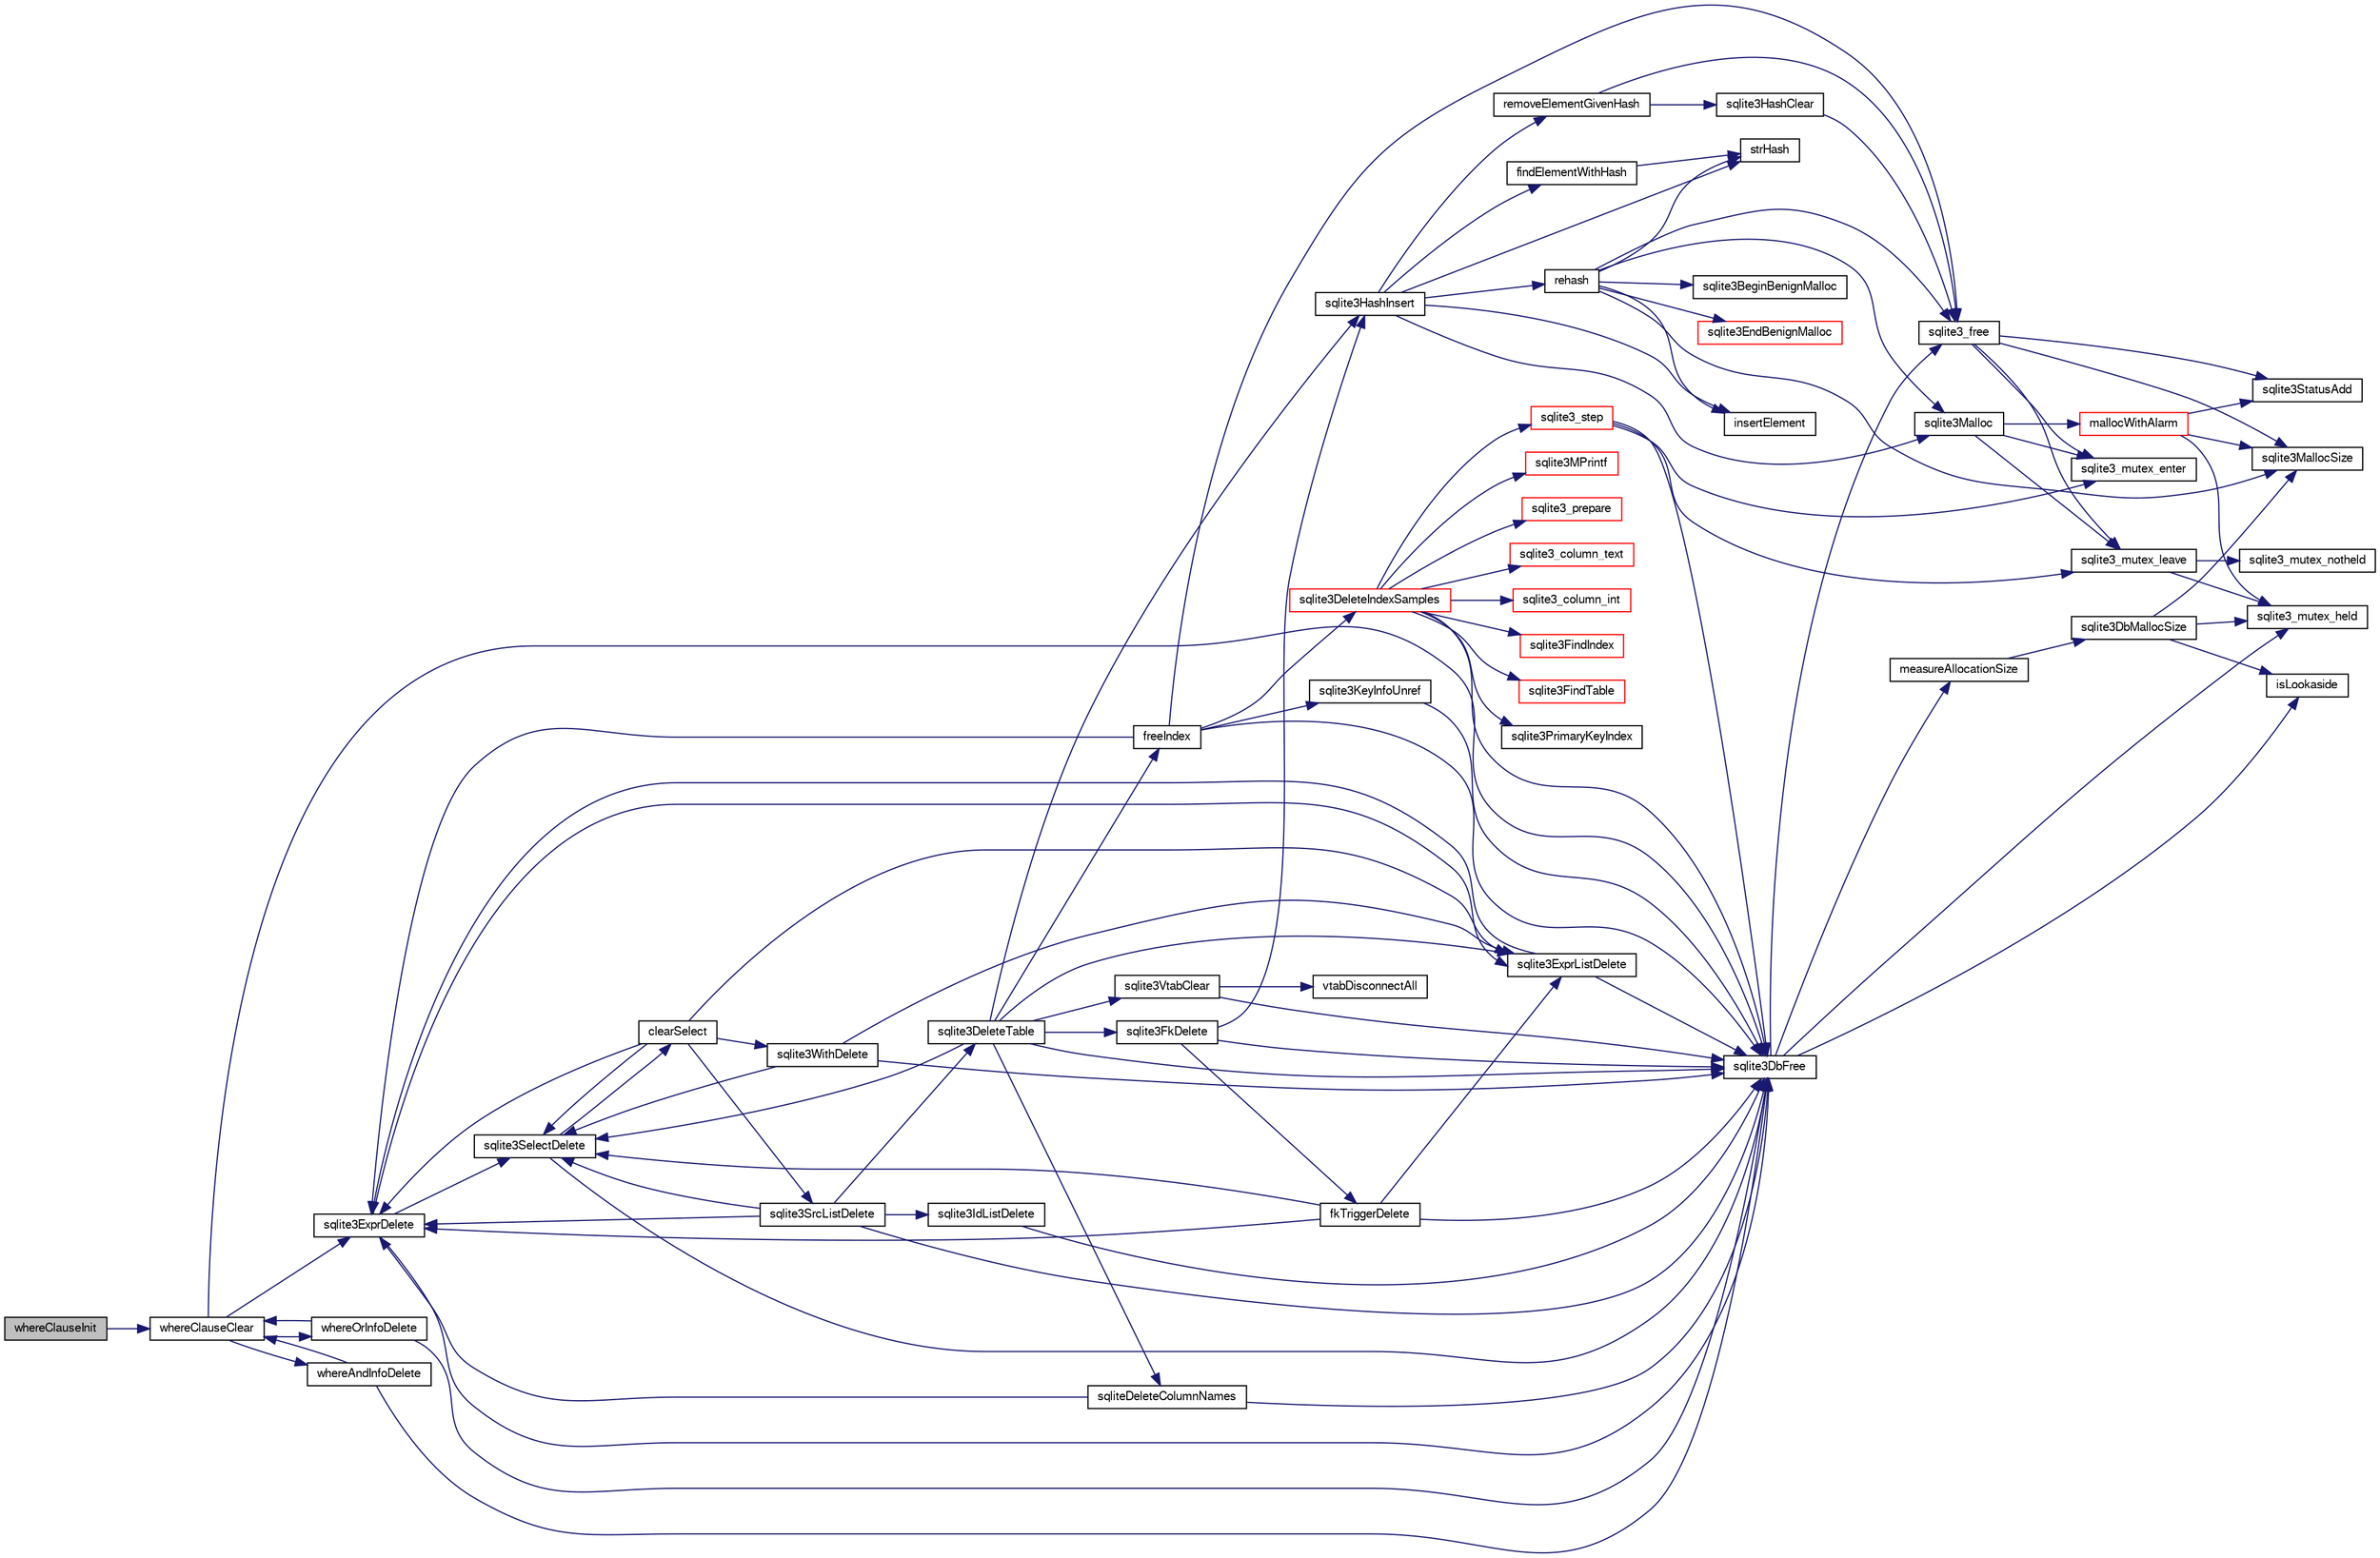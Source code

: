digraph "whereClauseInit"
{
  edge [fontname="FreeSans",fontsize="10",labelfontname="FreeSans",labelfontsize="10"];
  node [fontname="FreeSans",fontsize="10",shape=record];
  rankdir="LR";
  Node908729 [label="whereClauseInit",height=0.2,width=0.4,color="black", fillcolor="grey75", style="filled", fontcolor="black"];
  Node908729 -> Node908730 [color="midnightblue",fontsize="10",style="solid",fontname="FreeSans"];
  Node908730 [label="whereClauseClear",height=0.2,width=0.4,color="black", fillcolor="white", style="filled",URL="$sqlite3_8c.html#ab3f2c30e5f80a4735c7bfcfe0b91eaa7"];
  Node908730 -> Node908731 [color="midnightblue",fontsize="10",style="solid",fontname="FreeSans"];
  Node908731 [label="sqlite3ExprDelete",height=0.2,width=0.4,color="black", fillcolor="white", style="filled",URL="$sqlite3_8c.html#ae4e21ab5918e0428fbaa9e615dceb309"];
  Node908731 -> Node908732 [color="midnightblue",fontsize="10",style="solid",fontname="FreeSans"];
  Node908732 [label="sqlite3DbFree",height=0.2,width=0.4,color="black", fillcolor="white", style="filled",URL="$sqlite3_8c.html#ac70ab821a6607b4a1b909582dc37a069"];
  Node908732 -> Node908733 [color="midnightblue",fontsize="10",style="solid",fontname="FreeSans"];
  Node908733 [label="sqlite3_mutex_held",height=0.2,width=0.4,color="black", fillcolor="white", style="filled",URL="$sqlite3_8c.html#acf77da68932b6bc163c5e68547ecc3e7"];
  Node908732 -> Node908734 [color="midnightblue",fontsize="10",style="solid",fontname="FreeSans"];
  Node908734 [label="measureAllocationSize",height=0.2,width=0.4,color="black", fillcolor="white", style="filled",URL="$sqlite3_8c.html#a45731e644a22fdb756e2b6337224217a"];
  Node908734 -> Node908735 [color="midnightblue",fontsize="10",style="solid",fontname="FreeSans"];
  Node908735 [label="sqlite3DbMallocSize",height=0.2,width=0.4,color="black", fillcolor="white", style="filled",URL="$sqlite3_8c.html#aa397e5a8a03495203a0767abf0a71f86"];
  Node908735 -> Node908736 [color="midnightblue",fontsize="10",style="solid",fontname="FreeSans"];
  Node908736 [label="sqlite3MallocSize",height=0.2,width=0.4,color="black", fillcolor="white", style="filled",URL="$sqlite3_8c.html#acf5d2a5f35270bafb050bd2def576955"];
  Node908735 -> Node908733 [color="midnightblue",fontsize="10",style="solid",fontname="FreeSans"];
  Node908735 -> Node908737 [color="midnightblue",fontsize="10",style="solid",fontname="FreeSans"];
  Node908737 [label="isLookaside",height=0.2,width=0.4,color="black", fillcolor="white", style="filled",URL="$sqlite3_8c.html#a770fa05ff9717b75e16f4d968a77b897"];
  Node908732 -> Node908737 [color="midnightblue",fontsize="10",style="solid",fontname="FreeSans"];
  Node908732 -> Node908738 [color="midnightblue",fontsize="10",style="solid",fontname="FreeSans"];
  Node908738 [label="sqlite3_free",height=0.2,width=0.4,color="black", fillcolor="white", style="filled",URL="$sqlite3_8c.html#a6552349e36a8a691af5487999ab09519"];
  Node908738 -> Node908739 [color="midnightblue",fontsize="10",style="solid",fontname="FreeSans"];
  Node908739 [label="sqlite3_mutex_enter",height=0.2,width=0.4,color="black", fillcolor="white", style="filled",URL="$sqlite3_8c.html#a1c12cde690bd89f104de5cbad12a6bf5"];
  Node908738 -> Node908740 [color="midnightblue",fontsize="10",style="solid",fontname="FreeSans"];
  Node908740 [label="sqlite3StatusAdd",height=0.2,width=0.4,color="black", fillcolor="white", style="filled",URL="$sqlite3_8c.html#afa029f93586aeab4cc85360905dae9cd"];
  Node908738 -> Node908736 [color="midnightblue",fontsize="10",style="solid",fontname="FreeSans"];
  Node908738 -> Node908741 [color="midnightblue",fontsize="10",style="solid",fontname="FreeSans"];
  Node908741 [label="sqlite3_mutex_leave",height=0.2,width=0.4,color="black", fillcolor="white", style="filled",URL="$sqlite3_8c.html#a5838d235601dbd3c1fa993555c6bcc93"];
  Node908741 -> Node908733 [color="midnightblue",fontsize="10",style="solid",fontname="FreeSans"];
  Node908741 -> Node908742 [color="midnightblue",fontsize="10",style="solid",fontname="FreeSans"];
  Node908742 [label="sqlite3_mutex_notheld",height=0.2,width=0.4,color="black", fillcolor="white", style="filled",URL="$sqlite3_8c.html#a83967c837c1c000d3b5adcfaa688f5dc"];
  Node908731 -> Node908743 [color="midnightblue",fontsize="10",style="solid",fontname="FreeSans"];
  Node908743 [label="sqlite3SelectDelete",height=0.2,width=0.4,color="black", fillcolor="white", style="filled",URL="$sqlite3_8c.html#a0f56959f0acac85496744f0d068854a0"];
  Node908743 -> Node908744 [color="midnightblue",fontsize="10",style="solid",fontname="FreeSans"];
  Node908744 [label="clearSelect",height=0.2,width=0.4,color="black", fillcolor="white", style="filled",URL="$sqlite3_8c.html#ac083bac4f2f02c26aa02fc24ca8c2dd9"];
  Node908744 -> Node908745 [color="midnightblue",fontsize="10",style="solid",fontname="FreeSans"];
  Node908745 [label="sqlite3ExprListDelete",height=0.2,width=0.4,color="black", fillcolor="white", style="filled",URL="$sqlite3_8c.html#ae9cd46eac81e86a04ed8c09b99fc3c10"];
  Node908745 -> Node908731 [color="midnightblue",fontsize="10",style="solid",fontname="FreeSans"];
  Node908745 -> Node908732 [color="midnightblue",fontsize="10",style="solid",fontname="FreeSans"];
  Node908744 -> Node908746 [color="midnightblue",fontsize="10",style="solid",fontname="FreeSans"];
  Node908746 [label="sqlite3SrcListDelete",height=0.2,width=0.4,color="black", fillcolor="white", style="filled",URL="$sqlite3_8c.html#acc250a3e5e7fd8889a16a9f28e3e7312"];
  Node908746 -> Node908732 [color="midnightblue",fontsize="10",style="solid",fontname="FreeSans"];
  Node908746 -> Node908747 [color="midnightblue",fontsize="10",style="solid",fontname="FreeSans"];
  Node908747 [label="sqlite3DeleteTable",height=0.2,width=0.4,color="black", fillcolor="white", style="filled",URL="$sqlite3_8c.html#a7fd3d507375a381a3807f92735318973"];
  Node908747 -> Node908748 [color="midnightblue",fontsize="10",style="solid",fontname="FreeSans"];
  Node908748 [label="sqlite3HashInsert",height=0.2,width=0.4,color="black", fillcolor="white", style="filled",URL="$sqlite3_8c.html#aebbc6c13b3c139d5f3463938f441da3d"];
  Node908748 -> Node908749 [color="midnightblue",fontsize="10",style="solid",fontname="FreeSans"];
  Node908749 [label="findElementWithHash",height=0.2,width=0.4,color="black", fillcolor="white", style="filled",URL="$sqlite3_8c.html#a75c0f574fa5d51702434c6e980d57d7f"];
  Node908749 -> Node908750 [color="midnightblue",fontsize="10",style="solid",fontname="FreeSans"];
  Node908750 [label="strHash",height=0.2,width=0.4,color="black", fillcolor="white", style="filled",URL="$sqlite3_8c.html#ad7193605dadc27cf291d54e15bdd011d"];
  Node908748 -> Node908751 [color="midnightblue",fontsize="10",style="solid",fontname="FreeSans"];
  Node908751 [label="removeElementGivenHash",height=0.2,width=0.4,color="black", fillcolor="white", style="filled",URL="$sqlite3_8c.html#a97ff4ac3846af0f8caf5426adfa2808a"];
  Node908751 -> Node908738 [color="midnightblue",fontsize="10",style="solid",fontname="FreeSans"];
  Node908751 -> Node908752 [color="midnightblue",fontsize="10",style="solid",fontname="FreeSans"];
  Node908752 [label="sqlite3HashClear",height=0.2,width=0.4,color="black", fillcolor="white", style="filled",URL="$sqlite3_8c.html#acc7a2dfa6603c59af14b3792fe463c73"];
  Node908752 -> Node908738 [color="midnightblue",fontsize="10",style="solid",fontname="FreeSans"];
  Node908748 -> Node908753 [color="midnightblue",fontsize="10",style="solid",fontname="FreeSans"];
  Node908753 [label="sqlite3Malloc",height=0.2,width=0.4,color="black", fillcolor="white", style="filled",URL="$sqlite3_8c.html#a361a2eaa846b1885f123abe46f5d8b2b"];
  Node908753 -> Node908739 [color="midnightblue",fontsize="10",style="solid",fontname="FreeSans"];
  Node908753 -> Node908754 [color="midnightblue",fontsize="10",style="solid",fontname="FreeSans"];
  Node908754 [label="mallocWithAlarm",height=0.2,width=0.4,color="red", fillcolor="white", style="filled",URL="$sqlite3_8c.html#ab070d5cf8e48ec8a6a43cf025d48598b"];
  Node908754 -> Node908733 [color="midnightblue",fontsize="10",style="solid",fontname="FreeSans"];
  Node908754 -> Node908736 [color="midnightblue",fontsize="10",style="solid",fontname="FreeSans"];
  Node908754 -> Node908740 [color="midnightblue",fontsize="10",style="solid",fontname="FreeSans"];
  Node908753 -> Node908741 [color="midnightblue",fontsize="10",style="solid",fontname="FreeSans"];
  Node908748 -> Node908758 [color="midnightblue",fontsize="10",style="solid",fontname="FreeSans"];
  Node908758 [label="rehash",height=0.2,width=0.4,color="black", fillcolor="white", style="filled",URL="$sqlite3_8c.html#a4851529638f6c7af16239ee6e2dcc628"];
  Node908758 -> Node908759 [color="midnightblue",fontsize="10",style="solid",fontname="FreeSans"];
  Node908759 [label="sqlite3BeginBenignMalloc",height=0.2,width=0.4,color="black", fillcolor="white", style="filled",URL="$sqlite3_8c.html#a3344c0e2b1b6df701a1cb326602fac14"];
  Node908758 -> Node908753 [color="midnightblue",fontsize="10",style="solid",fontname="FreeSans"];
  Node908758 -> Node908760 [color="midnightblue",fontsize="10",style="solid",fontname="FreeSans"];
  Node908760 [label="sqlite3EndBenignMalloc",height=0.2,width=0.4,color="red", fillcolor="white", style="filled",URL="$sqlite3_8c.html#a4582127cc64d483dc66c7acf9d8d8fbb"];
  Node908758 -> Node908738 [color="midnightblue",fontsize="10",style="solid",fontname="FreeSans"];
  Node908758 -> Node908736 [color="midnightblue",fontsize="10",style="solid",fontname="FreeSans"];
  Node908758 -> Node908750 [color="midnightblue",fontsize="10",style="solid",fontname="FreeSans"];
  Node908758 -> Node909025 [color="midnightblue",fontsize="10",style="solid",fontname="FreeSans"];
  Node909025 [label="insertElement",height=0.2,width=0.4,color="black", fillcolor="white", style="filled",URL="$sqlite3_8c.html#a011f717fc5c46f03d78bf81b6714e0ee"];
  Node908748 -> Node908750 [color="midnightblue",fontsize="10",style="solid",fontname="FreeSans"];
  Node908748 -> Node909025 [color="midnightblue",fontsize="10",style="solid",fontname="FreeSans"];
  Node908747 -> Node909026 [color="midnightblue",fontsize="10",style="solid",fontname="FreeSans"];
  Node909026 [label="freeIndex",height=0.2,width=0.4,color="black", fillcolor="white", style="filled",URL="$sqlite3_8c.html#a00907c99c18d5bcb9d0b38c077146c31"];
  Node909026 -> Node909027 [color="midnightblue",fontsize="10",style="solid",fontname="FreeSans"];
  Node909027 [label="sqlite3DeleteIndexSamples",height=0.2,width=0.4,color="red", fillcolor="white", style="filled",URL="$sqlite3_8c.html#aaeda0302fbf61397ec009f65bed047ef"];
  Node909027 -> Node908732 [color="midnightblue",fontsize="10",style="solid",fontname="FreeSans"];
  Node909027 -> Node909028 [color="midnightblue",fontsize="10",style="solid",fontname="FreeSans"];
  Node909028 [label="sqlite3FindIndex",height=0.2,width=0.4,color="red", fillcolor="white", style="filled",URL="$sqlite3_8c.html#a79fb99db8d0f914bb72dd374ae088512"];
  Node909027 -> Node909030 [color="midnightblue",fontsize="10",style="solid",fontname="FreeSans"];
  Node909030 [label="sqlite3FindTable",height=0.2,width=0.4,color="red", fillcolor="white", style="filled",URL="$sqlite3_8c.html#afa51dbee6173bf3a8a3df76b07cea789"];
  Node909027 -> Node909031 [color="midnightblue",fontsize="10",style="solid",fontname="FreeSans"];
  Node909031 [label="sqlite3PrimaryKeyIndex",height=0.2,width=0.4,color="black", fillcolor="white", style="filled",URL="$sqlite3_8c.html#af6edde3fbbd22a22b86ad32677fad95b"];
  Node909027 -> Node909006 [color="midnightblue",fontsize="10",style="solid",fontname="FreeSans"];
  Node909006 [label="sqlite3MPrintf",height=0.2,width=0.4,color="red", fillcolor="white", style="filled",URL="$sqlite3_8c.html#a208ef0df84e9778778804a19af03efea"];
  Node909027 -> Node909032 [color="midnightblue",fontsize="10",style="solid",fontname="FreeSans"];
  Node909032 [label="sqlite3_prepare",height=0.2,width=0.4,color="red", fillcolor="white", style="filled",URL="$sqlite3_8c.html#a8c39e7b9dbeff01f0a399b46d4b29f1c"];
  Node909027 -> Node909411 [color="midnightblue",fontsize="10",style="solid",fontname="FreeSans"];
  Node909411 [label="sqlite3_step",height=0.2,width=0.4,color="red", fillcolor="white", style="filled",URL="$sqlite3_8c.html#ac1e491ce36b7471eb28387f7d3c74334"];
  Node909411 -> Node908739 [color="midnightblue",fontsize="10",style="solid",fontname="FreeSans"];
  Node909411 -> Node908732 [color="midnightblue",fontsize="10",style="solid",fontname="FreeSans"];
  Node909411 -> Node908741 [color="midnightblue",fontsize="10",style="solid",fontname="FreeSans"];
  Node909027 -> Node909586 [color="midnightblue",fontsize="10",style="solid",fontname="FreeSans"];
  Node909586 [label="sqlite3_column_text",height=0.2,width=0.4,color="red", fillcolor="white", style="filled",URL="$sqlite3_8c.html#aee36f5eaf67b425ddf6f9b7a2004d018"];
  Node909027 -> Node909678 [color="midnightblue",fontsize="10",style="solid",fontname="FreeSans"];
  Node909678 [label="sqlite3_column_int",height=0.2,width=0.4,color="red", fillcolor="white", style="filled",URL="$sqlite3_8c.html#a6bd16f5b3266f473e37e8e3d4ebb4290"];
  Node909026 -> Node909070 [color="midnightblue",fontsize="10",style="solid",fontname="FreeSans"];
  Node909070 [label="sqlite3KeyInfoUnref",height=0.2,width=0.4,color="black", fillcolor="white", style="filled",URL="$sqlite3_8c.html#ac94cc1874ab0865db1dbbefd3886ba4a"];
  Node909070 -> Node908732 [color="midnightblue",fontsize="10",style="solid",fontname="FreeSans"];
  Node909026 -> Node908731 [color="midnightblue",fontsize="10",style="solid",fontname="FreeSans"];
  Node909026 -> Node908732 [color="midnightblue",fontsize="10",style="solid",fontname="FreeSans"];
  Node909026 -> Node908738 [color="midnightblue",fontsize="10",style="solid",fontname="FreeSans"];
  Node908747 -> Node909681 [color="midnightblue",fontsize="10",style="solid",fontname="FreeSans"];
  Node909681 [label="sqlite3FkDelete",height=0.2,width=0.4,color="black", fillcolor="white", style="filled",URL="$sqlite3_8c.html#a59a33da6c4e11d3f99b15eafdc01f013"];
  Node909681 -> Node908748 [color="midnightblue",fontsize="10",style="solid",fontname="FreeSans"];
  Node909681 -> Node909682 [color="midnightblue",fontsize="10",style="solid",fontname="FreeSans"];
  Node909682 [label="fkTriggerDelete",height=0.2,width=0.4,color="black", fillcolor="white", style="filled",URL="$sqlite3_8c.html#a45e39c07b1ac453fc3ee0d8779da2cc1"];
  Node909682 -> Node908731 [color="midnightblue",fontsize="10",style="solid",fontname="FreeSans"];
  Node909682 -> Node908745 [color="midnightblue",fontsize="10",style="solid",fontname="FreeSans"];
  Node909682 -> Node908743 [color="midnightblue",fontsize="10",style="solid",fontname="FreeSans"];
  Node909682 -> Node908732 [color="midnightblue",fontsize="10",style="solid",fontname="FreeSans"];
  Node909681 -> Node908732 [color="midnightblue",fontsize="10",style="solid",fontname="FreeSans"];
  Node908747 -> Node909683 [color="midnightblue",fontsize="10",style="solid",fontname="FreeSans"];
  Node909683 [label="sqliteDeleteColumnNames",height=0.2,width=0.4,color="black", fillcolor="white", style="filled",URL="$sqlite3_8c.html#a30fd46bd85a745b908f382e5dd74c38a"];
  Node909683 -> Node908732 [color="midnightblue",fontsize="10",style="solid",fontname="FreeSans"];
  Node909683 -> Node908731 [color="midnightblue",fontsize="10",style="solid",fontname="FreeSans"];
  Node908747 -> Node908732 [color="midnightblue",fontsize="10",style="solid",fontname="FreeSans"];
  Node908747 -> Node908743 [color="midnightblue",fontsize="10",style="solid",fontname="FreeSans"];
  Node908747 -> Node908745 [color="midnightblue",fontsize="10",style="solid",fontname="FreeSans"];
  Node908747 -> Node909684 [color="midnightblue",fontsize="10",style="solid",fontname="FreeSans"];
  Node909684 [label="sqlite3VtabClear",height=0.2,width=0.4,color="black", fillcolor="white", style="filled",URL="$sqlite3_8c.html#a0690ffd2d2e58bd4ed1ce4f1e35c1ef1"];
  Node909684 -> Node909664 [color="midnightblue",fontsize="10",style="solid",fontname="FreeSans"];
  Node909664 [label="vtabDisconnectAll",height=0.2,width=0.4,color="black", fillcolor="white", style="filled",URL="$sqlite3_8c.html#aa3d5506c2557b3e090d8409b5ee27d29"];
  Node909684 -> Node908732 [color="midnightblue",fontsize="10",style="solid",fontname="FreeSans"];
  Node908746 -> Node908743 [color="midnightblue",fontsize="10",style="solid",fontname="FreeSans"];
  Node908746 -> Node908731 [color="midnightblue",fontsize="10",style="solid",fontname="FreeSans"];
  Node908746 -> Node909061 [color="midnightblue",fontsize="10",style="solid",fontname="FreeSans"];
  Node909061 [label="sqlite3IdListDelete",height=0.2,width=0.4,color="black", fillcolor="white", style="filled",URL="$sqlite3_8c.html#a38bea53ea789e86289ca600ff6010f73"];
  Node909061 -> Node908732 [color="midnightblue",fontsize="10",style="solid",fontname="FreeSans"];
  Node908744 -> Node908731 [color="midnightblue",fontsize="10",style="solid",fontname="FreeSans"];
  Node908744 -> Node908743 [color="midnightblue",fontsize="10",style="solid",fontname="FreeSans"];
  Node908744 -> Node909060 [color="midnightblue",fontsize="10",style="solid",fontname="FreeSans"];
  Node909060 [label="sqlite3WithDelete",height=0.2,width=0.4,color="black", fillcolor="white", style="filled",URL="$sqlite3_8c.html#a17d9ea3de76b5d740b422ea9b4fe3abb"];
  Node909060 -> Node908745 [color="midnightblue",fontsize="10",style="solid",fontname="FreeSans"];
  Node909060 -> Node908743 [color="midnightblue",fontsize="10",style="solid",fontname="FreeSans"];
  Node909060 -> Node908732 [color="midnightblue",fontsize="10",style="solid",fontname="FreeSans"];
  Node908743 -> Node908732 [color="midnightblue",fontsize="10",style="solid",fontname="FreeSans"];
  Node908731 -> Node908745 [color="midnightblue",fontsize="10",style="solid",fontname="FreeSans"];
  Node908730 -> Node909685 [color="midnightblue",fontsize="10",style="solid",fontname="FreeSans"];
  Node909685 [label="whereOrInfoDelete",height=0.2,width=0.4,color="black", fillcolor="white", style="filled",URL="$sqlite3_8c.html#abb2848eb0bce7a288b25bdd1d3df5535"];
  Node909685 -> Node908730 [color="midnightblue",fontsize="10",style="solid",fontname="FreeSans"];
  Node909685 -> Node908732 [color="midnightblue",fontsize="10",style="solid",fontname="FreeSans"];
  Node908730 -> Node909686 [color="midnightblue",fontsize="10",style="solid",fontname="FreeSans"];
  Node909686 [label="whereAndInfoDelete",height=0.2,width=0.4,color="black", fillcolor="white", style="filled",URL="$sqlite3_8c.html#a6cfc971c2a2e285860dc9dc0e157cb85"];
  Node909686 -> Node908730 [color="midnightblue",fontsize="10",style="solid",fontname="FreeSans"];
  Node909686 -> Node908732 [color="midnightblue",fontsize="10",style="solid",fontname="FreeSans"];
  Node908730 -> Node908732 [color="midnightblue",fontsize="10",style="solid",fontname="FreeSans"];
}
